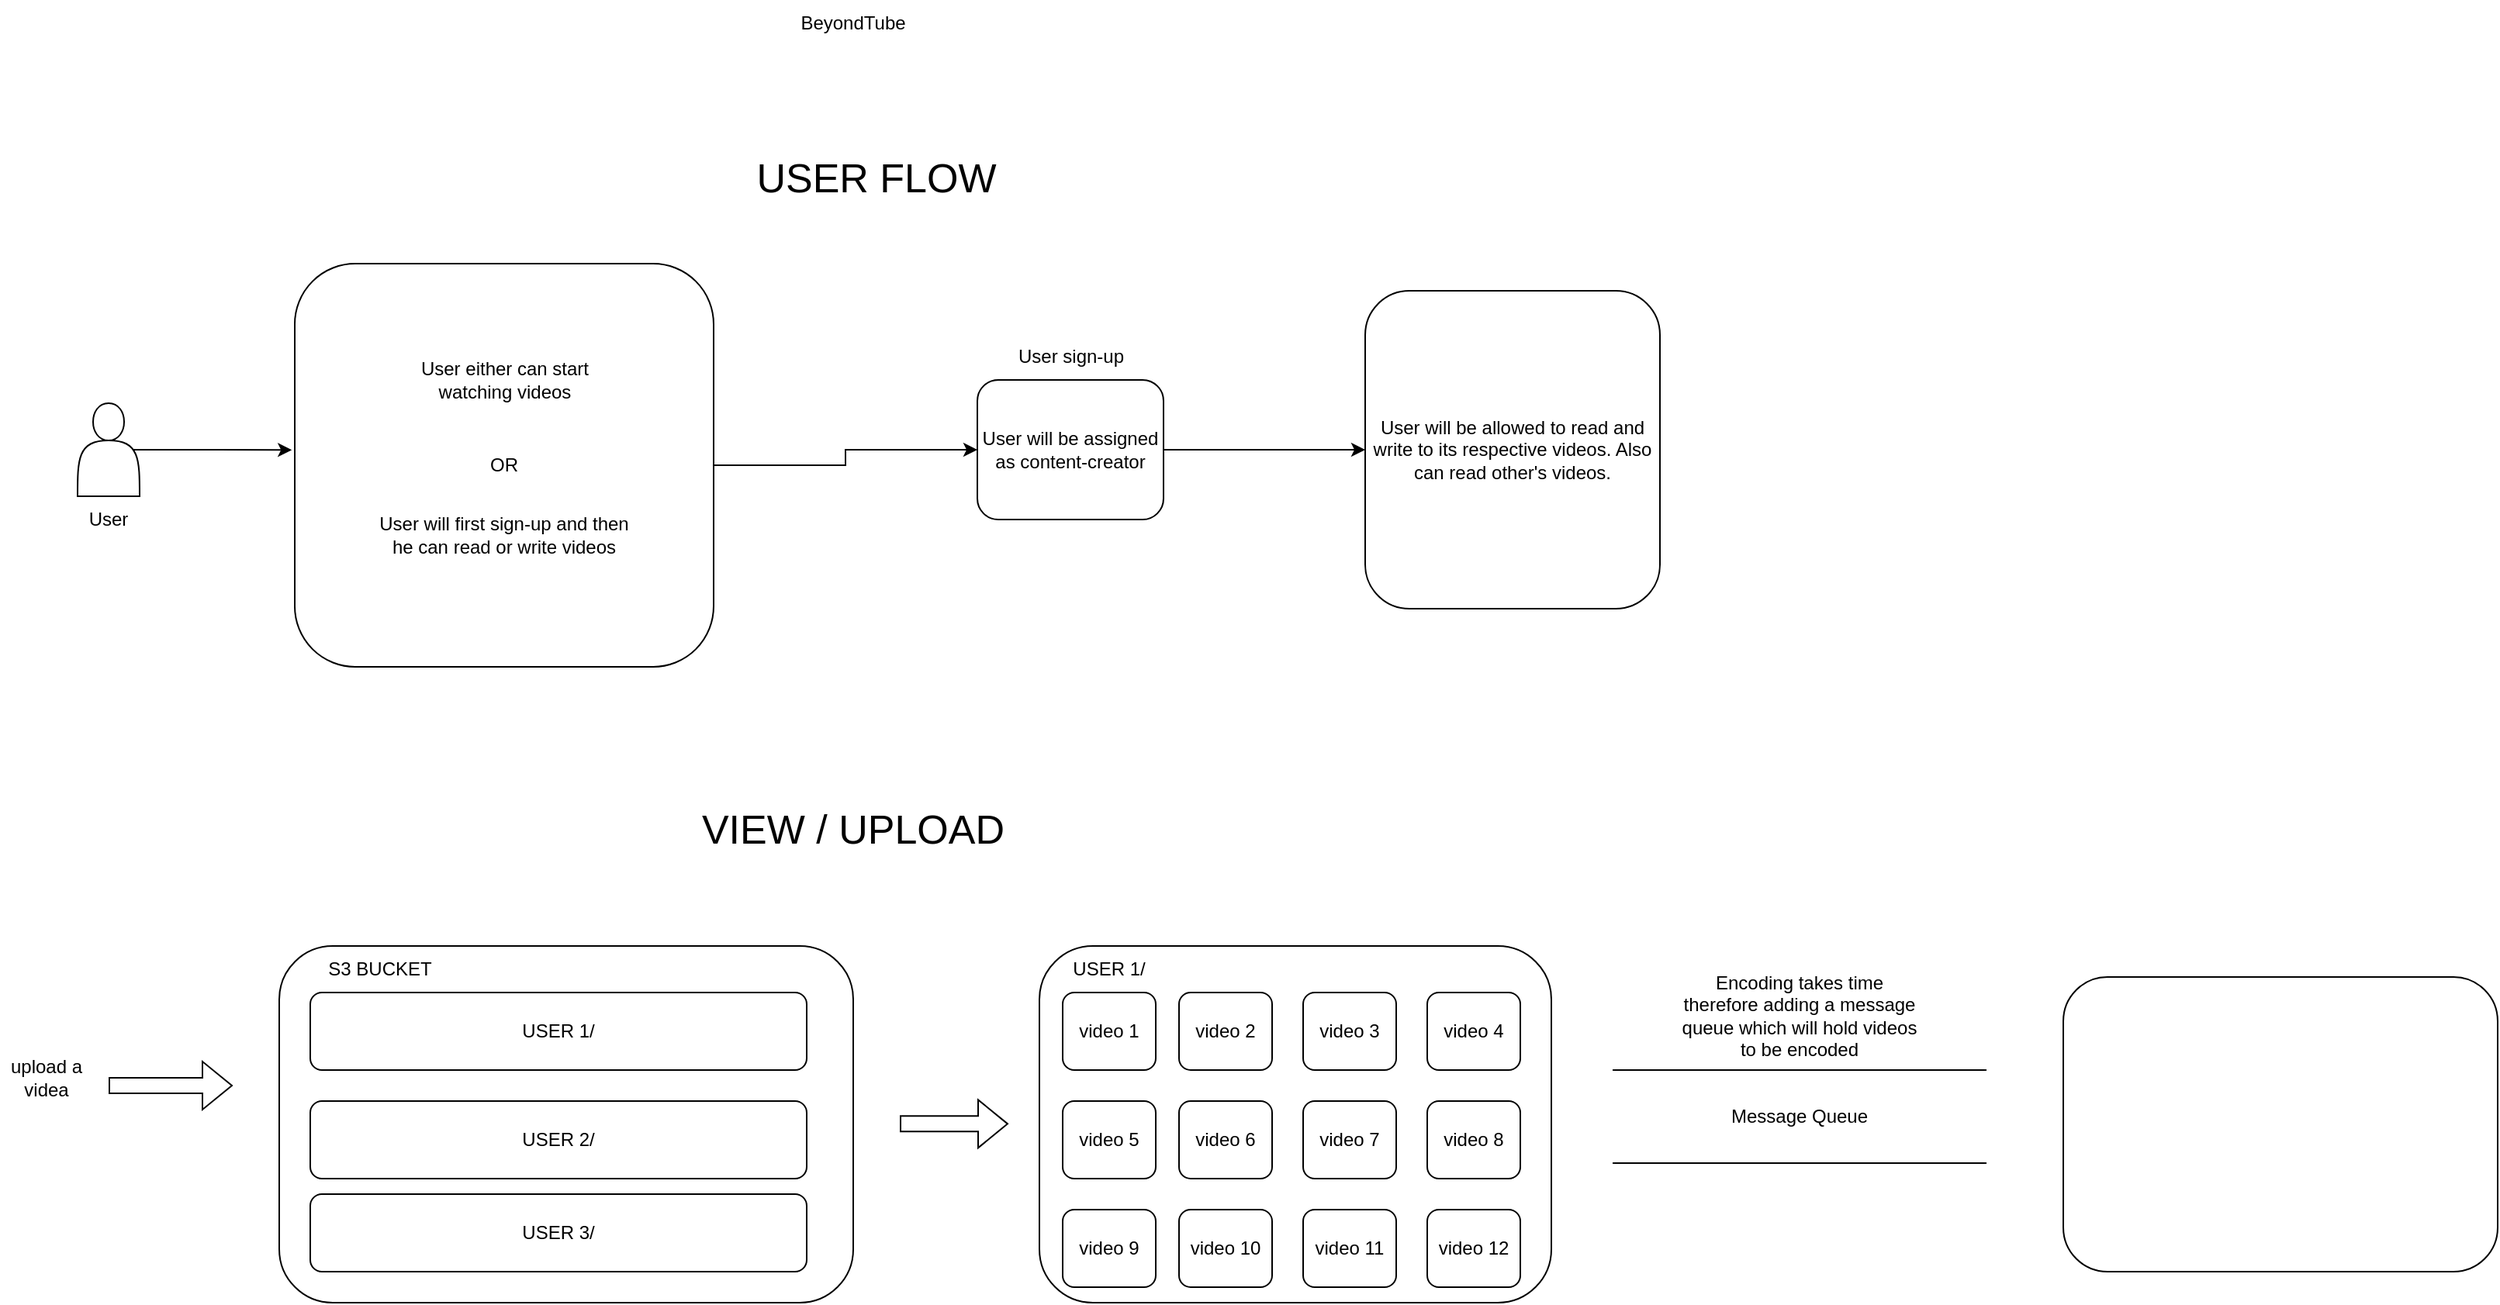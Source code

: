 <mxfile version="22.1.17" type="device" pages="2">
  <diagram id="GcTnp9ZcHoV1zEVluksx" name="user-flow">
    <mxGraphModel dx="678" dy="345" grid="1" gridSize="10" guides="1" tooltips="1" connect="1" arrows="1" fold="1" page="1" pageScale="1" pageWidth="1100" pageHeight="850" math="0" shadow="0">
      <root>
        <mxCell id="0" />
        <mxCell id="1" parent="0" />
        <mxCell id="5J4Nl_ULY1FyrNGIVlq9-1" value="BeyondTube" style="text;html=1;strokeColor=none;fillColor=none;align=center;verticalAlign=middle;whiteSpace=wrap;rounded=0;" parent="1" vertex="1">
          <mxGeometry x="520" y="10" width="60" height="30" as="geometry" />
        </mxCell>
        <mxCell id="5J4Nl_ULY1FyrNGIVlq9-4" value="" style="shape=actor;whiteSpace=wrap;html=1;" parent="1" vertex="1">
          <mxGeometry x="50" y="270" width="40" height="60" as="geometry" />
        </mxCell>
        <mxCell id="5J4Nl_ULY1FyrNGIVlq9-11" value="User" style="text;html=1;strokeColor=none;fillColor=none;align=center;verticalAlign=middle;whiteSpace=wrap;rounded=0;" parent="1" vertex="1">
          <mxGeometry x="40" y="330" width="60" height="30" as="geometry" />
        </mxCell>
        <mxCell id="5J4Nl_ULY1FyrNGIVlq9-18" style="edgeStyle=orthogonalEdgeStyle;rounded=0;orthogonalLoop=1;jettySize=auto;html=1;exitX=1;exitY=0.5;exitDx=0;exitDy=0;entryX=0;entryY=0.5;entryDx=0;entryDy=0;" parent="1" source="5J4Nl_ULY1FyrNGIVlq9-12" target="5J4Nl_ULY1FyrNGIVlq9-17" edge="1">
          <mxGeometry relative="1" as="geometry" />
        </mxCell>
        <mxCell id="5J4Nl_ULY1FyrNGIVlq9-12" value="OR" style="rounded=1;whiteSpace=wrap;html=1;" parent="1" vertex="1">
          <mxGeometry x="190" y="180" width="270" height="260" as="geometry" />
        </mxCell>
        <mxCell id="5J4Nl_ULY1FyrNGIVlq9-14" style="edgeStyle=orthogonalEdgeStyle;rounded=0;orthogonalLoop=1;jettySize=auto;html=1;exitX=0.9;exitY=0.5;exitDx=0;exitDy=0;exitPerimeter=0;entryX=-0.007;entryY=0.462;entryDx=0;entryDy=0;entryPerimeter=0;" parent="1" source="5J4Nl_ULY1FyrNGIVlq9-4" target="5J4Nl_ULY1FyrNGIVlq9-12" edge="1">
          <mxGeometry relative="1" as="geometry" />
        </mxCell>
        <mxCell id="5J4Nl_ULY1FyrNGIVlq9-15" value="User either can start watching videos" style="text;html=1;strokeColor=none;fillColor=none;align=center;verticalAlign=middle;whiteSpace=wrap;rounded=0;" parent="1" vertex="1">
          <mxGeometry x="247.5" y="240" width="155" height="30" as="geometry" />
        </mxCell>
        <mxCell id="5J4Nl_ULY1FyrNGIVlq9-16" value="User will first sign-up and then he can read or write videos" style="text;html=1;strokeColor=none;fillColor=none;align=center;verticalAlign=middle;whiteSpace=wrap;rounded=0;" parent="1" vertex="1">
          <mxGeometry x="240" y="340" width="170" height="30" as="geometry" />
        </mxCell>
        <mxCell id="5J4Nl_ULY1FyrNGIVlq9-21" style="edgeStyle=orthogonalEdgeStyle;rounded=0;orthogonalLoop=1;jettySize=auto;html=1;exitX=1;exitY=0.5;exitDx=0;exitDy=0;entryX=0;entryY=0.5;entryDx=0;entryDy=0;" parent="1" source="5J4Nl_ULY1FyrNGIVlq9-17" target="5J4Nl_ULY1FyrNGIVlq9-20" edge="1">
          <mxGeometry relative="1" as="geometry" />
        </mxCell>
        <mxCell id="5J4Nl_ULY1FyrNGIVlq9-17" value="User will be assigned as content-creator" style="rounded=1;whiteSpace=wrap;html=1;" parent="1" vertex="1">
          <mxGeometry x="630" y="255" width="120" height="90" as="geometry" />
        </mxCell>
        <mxCell id="5J4Nl_ULY1FyrNGIVlq9-19" value="User sign-up" style="text;html=1;align=center;verticalAlign=middle;resizable=0;points=[];autosize=1;strokeColor=none;fillColor=none;" parent="1" vertex="1">
          <mxGeometry x="645" y="225" width="90" height="30" as="geometry" />
        </mxCell>
        <mxCell id="5J4Nl_ULY1FyrNGIVlq9-20" value="User will be allowed to read and write to its respective videos. Also can read other&#39;s videos." style="rounded=1;whiteSpace=wrap;html=1;" parent="1" vertex="1">
          <mxGeometry x="880" y="197.5" width="190" height="205" as="geometry" />
        </mxCell>
        <mxCell id="RL8WkXNsfSEJMmieABON-1" value="USER FLOW" style="text;html=1;strokeColor=none;fillColor=none;align=center;verticalAlign=middle;whiteSpace=wrap;rounded=0;fontSize=26;" vertex="1" parent="1">
          <mxGeometry x="480" y="110" width="170" height="30" as="geometry" />
        </mxCell>
        <mxCell id="RL8WkXNsfSEJMmieABON-2" value="VIEW / UPLOAD" style="text;html=1;strokeColor=none;fillColor=none;align=center;verticalAlign=middle;whiteSpace=wrap;rounded=0;fontSize=26;" vertex="1" parent="1">
          <mxGeometry x="415" y="530" width="270" height="30" as="geometry" />
        </mxCell>
        <mxCell id="RL8WkXNsfSEJMmieABON-4" value="" style="rounded=1;whiteSpace=wrap;html=1;" vertex="1" parent="1">
          <mxGeometry x="180" y="620" width="370" height="230" as="geometry" />
        </mxCell>
        <mxCell id="RL8WkXNsfSEJMmieABON-6" value="" style="shape=flexArrow;endArrow=classic;html=1;rounded=0;" edge="1" parent="1">
          <mxGeometry width="50" height="50" relative="1" as="geometry">
            <mxPoint x="70" y="710" as="sourcePoint" />
            <mxPoint x="150" y="710" as="targetPoint" />
          </mxGeometry>
        </mxCell>
        <mxCell id="RL8WkXNsfSEJMmieABON-7" value="S3 BUCKET" style="text;html=1;strokeColor=none;fillColor=none;align=center;verticalAlign=middle;whiteSpace=wrap;rounded=0;" vertex="1" parent="1">
          <mxGeometry x="200" y="620" width="90" height="30" as="geometry" />
        </mxCell>
        <mxCell id="RL8WkXNsfSEJMmieABON-8" value="USER 1/" style="rounded=1;whiteSpace=wrap;html=1;" vertex="1" parent="1">
          <mxGeometry x="200" y="650" width="320" height="50" as="geometry" />
        </mxCell>
        <mxCell id="RL8WkXNsfSEJMmieABON-10" value="USER 2/" style="rounded=1;whiteSpace=wrap;html=1;" vertex="1" parent="1">
          <mxGeometry x="200" y="720" width="320" height="50" as="geometry" />
        </mxCell>
        <mxCell id="RL8WkXNsfSEJMmieABON-11" value="USER 3/" style="rounded=1;whiteSpace=wrap;html=1;" vertex="1" parent="1">
          <mxGeometry x="200" y="780" width="320" height="50" as="geometry" />
        </mxCell>
        <mxCell id="RL8WkXNsfSEJMmieABON-12" value="upload a videa" style="text;html=1;strokeColor=none;fillColor=none;align=center;verticalAlign=middle;whiteSpace=wrap;rounded=0;" vertex="1" parent="1">
          <mxGeometry y="690" width="60" height="30" as="geometry" />
        </mxCell>
        <mxCell id="RL8WkXNsfSEJMmieABON-13" value="" style="shape=flexArrow;endArrow=classic;html=1;rounded=0;" edge="1" parent="1">
          <mxGeometry width="50" height="50" relative="1" as="geometry">
            <mxPoint x="580" y="734.68" as="sourcePoint" />
            <mxPoint x="650" y="734.68" as="targetPoint" />
          </mxGeometry>
        </mxCell>
        <mxCell id="RL8WkXNsfSEJMmieABON-14" value="" style="rounded=1;whiteSpace=wrap;html=1;" vertex="1" parent="1">
          <mxGeometry x="670" y="620" width="330" height="230" as="geometry" />
        </mxCell>
        <mxCell id="RL8WkXNsfSEJMmieABON-15" value="USER 1/" style="text;html=1;strokeColor=none;fillColor=none;align=center;verticalAlign=middle;whiteSpace=wrap;rounded=0;" vertex="1" parent="1">
          <mxGeometry x="685" y="620" width="60" height="30" as="geometry" />
        </mxCell>
        <mxCell id="RL8WkXNsfSEJMmieABON-16" value="video 1" style="rounded=1;whiteSpace=wrap;html=1;" vertex="1" parent="1">
          <mxGeometry x="685" y="650" width="60" height="50" as="geometry" />
        </mxCell>
        <mxCell id="RL8WkXNsfSEJMmieABON-17" value="video 2" style="rounded=1;whiteSpace=wrap;html=1;" vertex="1" parent="1">
          <mxGeometry x="760" y="650" width="60" height="50" as="geometry" />
        </mxCell>
        <mxCell id="RL8WkXNsfSEJMmieABON-18" value="video 3" style="rounded=1;whiteSpace=wrap;html=1;" vertex="1" parent="1">
          <mxGeometry x="840" y="650" width="60" height="50" as="geometry" />
        </mxCell>
        <mxCell id="RL8WkXNsfSEJMmieABON-19" value="video 4" style="rounded=1;whiteSpace=wrap;html=1;" vertex="1" parent="1">
          <mxGeometry x="920" y="650" width="60" height="50" as="geometry" />
        </mxCell>
        <mxCell id="RL8WkXNsfSEJMmieABON-20" value="video 5" style="rounded=1;whiteSpace=wrap;html=1;" vertex="1" parent="1">
          <mxGeometry x="685" y="720" width="60" height="50" as="geometry" />
        </mxCell>
        <mxCell id="RL8WkXNsfSEJMmieABON-21" value="video 6" style="rounded=1;whiteSpace=wrap;html=1;" vertex="1" parent="1">
          <mxGeometry x="760" y="720" width="60" height="50" as="geometry" />
        </mxCell>
        <mxCell id="RL8WkXNsfSEJMmieABON-22" value="video 7" style="rounded=1;whiteSpace=wrap;html=1;" vertex="1" parent="1">
          <mxGeometry x="840" y="720" width="60" height="50" as="geometry" />
        </mxCell>
        <mxCell id="RL8WkXNsfSEJMmieABON-23" value="video 8" style="rounded=1;whiteSpace=wrap;html=1;" vertex="1" parent="1">
          <mxGeometry x="920" y="720" width="60" height="50" as="geometry" />
        </mxCell>
        <mxCell id="RL8WkXNsfSEJMmieABON-24" value="video 9" style="rounded=1;whiteSpace=wrap;html=1;" vertex="1" parent="1">
          <mxGeometry x="685" y="790" width="60" height="50" as="geometry" />
        </mxCell>
        <mxCell id="RL8WkXNsfSEJMmieABON-25" value="video 10" style="rounded=1;whiteSpace=wrap;html=1;" vertex="1" parent="1">
          <mxGeometry x="760" y="790" width="60" height="50" as="geometry" />
        </mxCell>
        <mxCell id="RL8WkXNsfSEJMmieABON-26" value="video 11" style="rounded=1;whiteSpace=wrap;html=1;" vertex="1" parent="1">
          <mxGeometry x="840" y="790" width="60" height="50" as="geometry" />
        </mxCell>
        <mxCell id="RL8WkXNsfSEJMmieABON-27" value="video 12" style="rounded=1;whiteSpace=wrap;html=1;" vertex="1" parent="1">
          <mxGeometry x="920" y="790" width="60" height="50" as="geometry" />
        </mxCell>
        <mxCell id="RL8WkXNsfSEJMmieABON-28" value="Message Queue" style="shape=partialRectangle;whiteSpace=wrap;html=1;left=0;right=0;fillColor=none;" vertex="1" parent="1">
          <mxGeometry x="1040" y="700" width="240" height="60" as="geometry" />
        </mxCell>
        <mxCell id="RL8WkXNsfSEJMmieABON-29" value="Encoding takes time therefore adding a message queue which will hold videos to be encoded" style="text;html=1;strokeColor=none;fillColor=none;align=center;verticalAlign=middle;whiteSpace=wrap;rounded=0;" vertex="1" parent="1">
          <mxGeometry x="1080" y="650" width="160" height="30" as="geometry" />
        </mxCell>
        <mxCell id="RL8WkXNsfSEJMmieABON-30" value="" style="rounded=1;whiteSpace=wrap;html=1;" vertex="1" parent="1">
          <mxGeometry x="1330" y="640" width="280" height="190" as="geometry" />
        </mxCell>
      </root>
    </mxGraphModel>
  </diagram>
  <diagram id="96t3Vy77y9gjjRQwlVR8" name="Page-2">
    <mxGraphModel dx="1254" dy="638" grid="1" gridSize="10" guides="1" tooltips="1" connect="1" arrows="1" fold="1" page="1" pageScale="1" pageWidth="1100" pageHeight="850" math="0" shadow="0">
      <root>
        <mxCell id="0" />
        <mxCell id="1" parent="0" />
        <mxCell id="v_5iH6dAlCkAxeyFnYAZ-1" value="Table" style="shape=table;startSize=30;container=1;collapsible=1;childLayout=tableLayout;fixedRows=1;rowLines=0;fontStyle=1;align=center;resizeLast=1;html=1;" parent="1" vertex="1">
          <mxGeometry x="120" y="130" width="180" height="150" as="geometry" />
        </mxCell>
        <mxCell id="v_5iH6dAlCkAxeyFnYAZ-2" value="" style="shape=tableRow;horizontal=0;startSize=0;swimlaneHead=0;swimlaneBody=0;fillColor=none;collapsible=0;dropTarget=0;points=[[0,0.5],[1,0.5]];portConstraint=eastwest;top=0;left=0;right=0;bottom=1;" parent="v_5iH6dAlCkAxeyFnYAZ-1" vertex="1">
          <mxGeometry y="30" width="180" height="30" as="geometry" />
        </mxCell>
        <mxCell id="v_5iH6dAlCkAxeyFnYAZ-3" value="PK" style="shape=partialRectangle;connectable=0;fillColor=none;top=0;left=0;bottom=0;right=0;fontStyle=1;overflow=hidden;whiteSpace=wrap;html=1;" parent="v_5iH6dAlCkAxeyFnYAZ-2" vertex="1">
          <mxGeometry width="30" height="30" as="geometry">
            <mxRectangle width="30" height="30" as="alternateBounds" />
          </mxGeometry>
        </mxCell>
        <mxCell id="v_5iH6dAlCkAxeyFnYAZ-4" value="UniqueID" style="shape=partialRectangle;connectable=0;fillColor=none;top=0;left=0;bottom=0;right=0;align=left;spacingLeft=6;fontStyle=5;overflow=hidden;whiteSpace=wrap;html=1;" parent="v_5iH6dAlCkAxeyFnYAZ-2" vertex="1">
          <mxGeometry x="30" width="150" height="30" as="geometry">
            <mxRectangle width="150" height="30" as="alternateBounds" />
          </mxGeometry>
        </mxCell>
        <mxCell id="v_5iH6dAlCkAxeyFnYAZ-5" value="" style="shape=tableRow;horizontal=0;startSize=0;swimlaneHead=0;swimlaneBody=0;fillColor=none;collapsible=0;dropTarget=0;points=[[0,0.5],[1,0.5]];portConstraint=eastwest;top=0;left=0;right=0;bottom=0;" parent="v_5iH6dAlCkAxeyFnYAZ-1" vertex="1">
          <mxGeometry y="60" width="180" height="30" as="geometry" />
        </mxCell>
        <mxCell id="v_5iH6dAlCkAxeyFnYAZ-6" value="" style="shape=partialRectangle;connectable=0;fillColor=none;top=0;left=0;bottom=0;right=0;editable=1;overflow=hidden;whiteSpace=wrap;html=1;" parent="v_5iH6dAlCkAxeyFnYAZ-5" vertex="1">
          <mxGeometry width="30" height="30" as="geometry">
            <mxRectangle width="30" height="30" as="alternateBounds" />
          </mxGeometry>
        </mxCell>
        <mxCell id="v_5iH6dAlCkAxeyFnYAZ-7" value="Row 1" style="shape=partialRectangle;connectable=0;fillColor=none;top=0;left=0;bottom=0;right=0;align=left;spacingLeft=6;overflow=hidden;whiteSpace=wrap;html=1;" parent="v_5iH6dAlCkAxeyFnYAZ-5" vertex="1">
          <mxGeometry x="30" width="150" height="30" as="geometry">
            <mxRectangle width="150" height="30" as="alternateBounds" />
          </mxGeometry>
        </mxCell>
        <mxCell id="v_5iH6dAlCkAxeyFnYAZ-8" value="" style="shape=tableRow;horizontal=0;startSize=0;swimlaneHead=0;swimlaneBody=0;fillColor=none;collapsible=0;dropTarget=0;points=[[0,0.5],[1,0.5]];portConstraint=eastwest;top=0;left=0;right=0;bottom=0;" parent="v_5iH6dAlCkAxeyFnYAZ-1" vertex="1">
          <mxGeometry y="90" width="180" height="30" as="geometry" />
        </mxCell>
        <mxCell id="v_5iH6dAlCkAxeyFnYAZ-9" value="" style="shape=partialRectangle;connectable=0;fillColor=none;top=0;left=0;bottom=0;right=0;editable=1;overflow=hidden;whiteSpace=wrap;html=1;" parent="v_5iH6dAlCkAxeyFnYAZ-8" vertex="1">
          <mxGeometry width="30" height="30" as="geometry">
            <mxRectangle width="30" height="30" as="alternateBounds" />
          </mxGeometry>
        </mxCell>
        <mxCell id="v_5iH6dAlCkAxeyFnYAZ-10" value="Row 2" style="shape=partialRectangle;connectable=0;fillColor=none;top=0;left=0;bottom=0;right=0;align=left;spacingLeft=6;overflow=hidden;whiteSpace=wrap;html=1;" parent="v_5iH6dAlCkAxeyFnYAZ-8" vertex="1">
          <mxGeometry x="30" width="150" height="30" as="geometry">
            <mxRectangle width="150" height="30" as="alternateBounds" />
          </mxGeometry>
        </mxCell>
        <mxCell id="v_5iH6dAlCkAxeyFnYAZ-11" value="" style="shape=tableRow;horizontal=0;startSize=0;swimlaneHead=0;swimlaneBody=0;fillColor=none;collapsible=0;dropTarget=0;points=[[0,0.5],[1,0.5]];portConstraint=eastwest;top=0;left=0;right=0;bottom=0;" parent="v_5iH6dAlCkAxeyFnYAZ-1" vertex="1">
          <mxGeometry y="120" width="180" height="30" as="geometry" />
        </mxCell>
        <mxCell id="v_5iH6dAlCkAxeyFnYAZ-12" value="" style="shape=partialRectangle;connectable=0;fillColor=none;top=0;left=0;bottom=0;right=0;editable=1;overflow=hidden;whiteSpace=wrap;html=1;" parent="v_5iH6dAlCkAxeyFnYAZ-11" vertex="1">
          <mxGeometry width="30" height="30" as="geometry">
            <mxRectangle width="30" height="30" as="alternateBounds" />
          </mxGeometry>
        </mxCell>
        <mxCell id="v_5iH6dAlCkAxeyFnYAZ-13" value="Row 3" style="shape=partialRectangle;connectable=0;fillColor=none;top=0;left=0;bottom=0;right=0;align=left;spacingLeft=6;overflow=hidden;whiteSpace=wrap;html=1;" parent="v_5iH6dAlCkAxeyFnYAZ-11" vertex="1">
          <mxGeometry x="30" width="150" height="30" as="geometry">
            <mxRectangle width="150" height="30" as="alternateBounds" />
          </mxGeometry>
        </mxCell>
      </root>
    </mxGraphModel>
  </diagram>
</mxfile>
